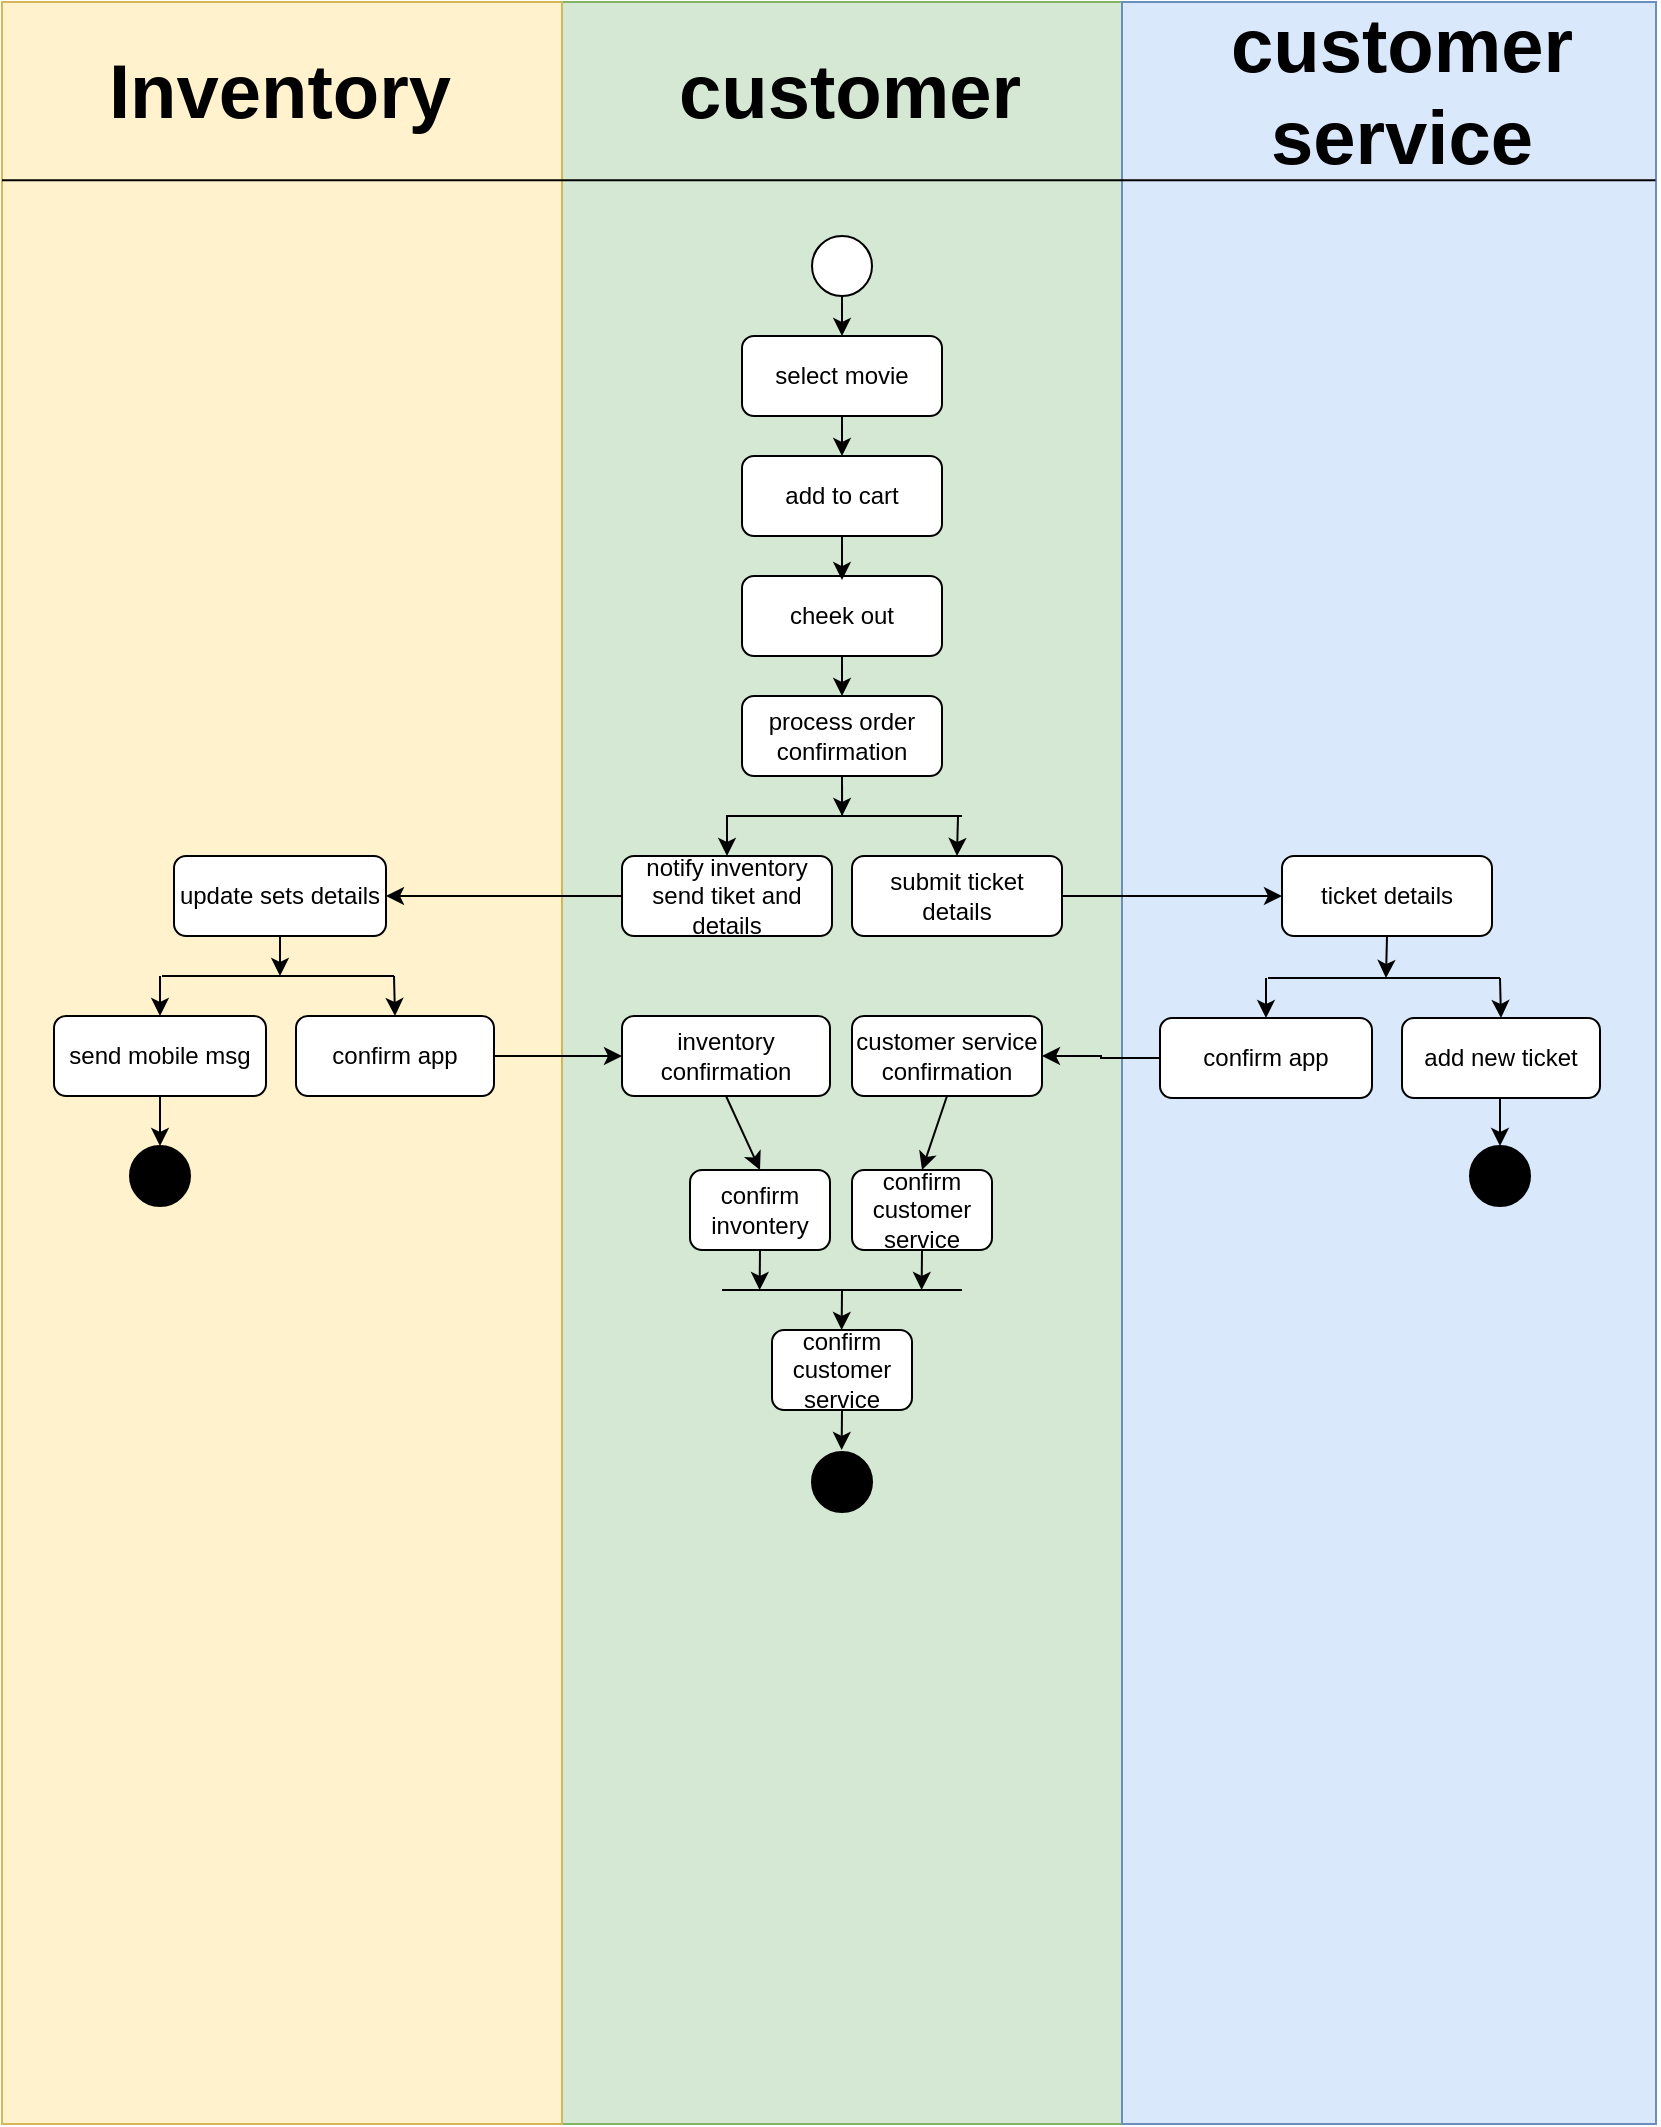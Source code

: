 <mxfile version="24.9.2">
  <diagram name="Page-1" id="kxVPLBATwL-lTFPLtfOb">
    <mxGraphModel dx="993" dy="558" grid="1" gridSize="10" guides="1" tooltips="1" connect="1" arrows="1" fold="1" page="1" pageScale="1" pageWidth="827" pageHeight="1169" math="0" shadow="0">
      <root>
        <mxCell id="0" />
        <mxCell id="1" parent="0" />
        <mxCell id="Q16-iBj3WvuILZVPS6H7-122" value="" style="verticalLabelPosition=bottom;verticalAlign=top;html=1;shape=mxgraph.basic.rect;fillColor2=none;strokeWidth=1;size=20;indent=5;fillColor=#d5e8d4;strokeColor=#82b366;" parent="1" vertex="1">
          <mxGeometry x="280" width="280" height="1061" as="geometry" />
        </mxCell>
        <mxCell id="Q16-iBj3WvuILZVPS6H7-121" value="" style="verticalLabelPosition=bottom;verticalAlign=top;html=1;shape=mxgraph.basic.rect;fillColor2=none;strokeWidth=1;size=20;indent=5;fillColor=#dae8fc;strokeColor=#6c8ebf;" parent="1" vertex="1">
          <mxGeometry x="560" width="267" height="1061" as="geometry" />
        </mxCell>
        <mxCell id="Q16-iBj3WvuILZVPS6H7-120" value="" style="verticalLabelPosition=bottom;verticalAlign=top;html=1;shape=mxgraph.basic.rect;fillColor2=none;strokeWidth=1;size=20;indent=5;fillColor=#fff2cc;strokeColor=#d6b656;" parent="1" vertex="1">
          <mxGeometry width="280" height="1061" as="geometry" />
        </mxCell>
        <mxCell id="Q16-iBj3WvuILZVPS6H7-2" value="" style="ellipse;whiteSpace=wrap;html=1;aspect=fixed;" parent="1" vertex="1">
          <mxGeometry x="405" y="117" width="30" height="30" as="geometry" />
        </mxCell>
        <mxCell id="Q16-iBj3WvuILZVPS6H7-3" value="" style="endArrow=classic;html=1;rounded=0;strokeWidth=1;flowAnimation=0;entryX=0.5;entryY=0;entryDx=0;entryDy=0;exitX=0.5;exitY=1;exitDx=0;exitDy=0;" parent="1" source="Q16-iBj3WvuILZVPS6H7-2" target="Q16-iBj3WvuILZVPS6H7-4" edge="1">
          <mxGeometry width="50" height="50" relative="1" as="geometry">
            <mxPoint x="419.88" y="147" as="sourcePoint" />
            <mxPoint x="419.92" y="167" as="targetPoint" />
          </mxGeometry>
        </mxCell>
        <mxCell id="Q16-iBj3WvuILZVPS6H7-4" value="select movie" style="rounded=1;whiteSpace=wrap;html=1;" parent="1" vertex="1">
          <mxGeometry x="370" y="167" width="100" height="40" as="geometry" />
        </mxCell>
        <mxCell id="Q16-iBj3WvuILZVPS6H7-5" value="" style="endArrow=classic;html=1;rounded=0;entryX=0.5;entryY=0;entryDx=0;entryDy=0;exitX=0.5;exitY=1;exitDx=0;exitDy=0;" parent="1" source="Q16-iBj3WvuILZVPS6H7-4" target="Q16-iBj3WvuILZVPS6H7-6" edge="1">
          <mxGeometry width="50" height="50" relative="1" as="geometry">
            <mxPoint x="419.71" y="207" as="sourcePoint" />
            <mxPoint x="420" y="227" as="targetPoint" />
          </mxGeometry>
        </mxCell>
        <mxCell id="Q16-iBj3WvuILZVPS6H7-6" value="add to cart" style="rounded=1;whiteSpace=wrap;html=1;" parent="1" vertex="1">
          <mxGeometry x="370" y="227" width="100" height="40" as="geometry" />
        </mxCell>
        <mxCell id="Q16-iBj3WvuILZVPS6H7-8" value="cheek out" style="rounded=1;whiteSpace=wrap;html=1;" parent="1" vertex="1">
          <mxGeometry x="370" y="287" width="100" height="40" as="geometry" />
        </mxCell>
        <mxCell id="Q16-iBj3WvuILZVPS6H7-19" value="" style="endArrow=classic;html=1;rounded=0;entryX=0.5;entryY=0.051;entryDx=0;entryDy=0;entryPerimeter=0;exitX=0.5;exitY=1;exitDx=0;exitDy=0;" parent="1" source="Q16-iBj3WvuILZVPS6H7-6" target="Q16-iBj3WvuILZVPS6H7-8" edge="1">
          <mxGeometry width="50" height="50" relative="1" as="geometry">
            <mxPoint x="419.81" y="267" as="sourcePoint" />
            <mxPoint x="420.1" y="287" as="targetPoint" />
          </mxGeometry>
        </mxCell>
        <mxCell id="Q16-iBj3WvuILZVPS6H7-20" value="" style="endArrow=classic;html=1;rounded=0;entryX=0.5;entryY=0;entryDx=0;entryDy=0;exitX=0.5;exitY=1;exitDx=0;exitDy=0;" parent="1" source="Q16-iBj3WvuILZVPS6H7-8" edge="1">
          <mxGeometry width="50" height="50" relative="1" as="geometry">
            <mxPoint x="420" y="327" as="sourcePoint" />
            <mxPoint x="420" y="347" as="targetPoint" />
          </mxGeometry>
        </mxCell>
        <mxCell id="Q16-iBj3WvuILZVPS6H7-90" value="" style="edgeStyle=orthogonalEdgeStyle;rounded=0;orthogonalLoop=1;jettySize=auto;html=1;" parent="1" source="Q16-iBj3WvuILZVPS6H7-45" target="Q16-iBj3WvuILZVPS6H7-51" edge="1">
          <mxGeometry relative="1" as="geometry" />
        </mxCell>
        <mxCell id="Q16-iBj3WvuILZVPS6H7-45" value="process order confirmation" style="rounded=1;whiteSpace=wrap;html=1;shadow=0;glass=0;" parent="1" vertex="1">
          <mxGeometry x="370" y="347" width="100" height="40" as="geometry" />
        </mxCell>
        <mxCell id="Q16-iBj3WvuILZVPS6H7-46" value="" style="endArrow=classic;html=1;rounded=0;exitX=0.5;exitY=1;exitDx=0;exitDy=0;" parent="1" source="Q16-iBj3WvuILZVPS6H7-45" edge="1">
          <mxGeometry width="50" height="50" relative="1" as="geometry">
            <mxPoint x="419.78" y="387" as="sourcePoint" />
            <mxPoint x="420.07" y="407" as="targetPoint" />
          </mxGeometry>
        </mxCell>
        <mxCell id="Q16-iBj3WvuILZVPS6H7-47" value="" style="endArrow=none;html=1;rounded=0;" parent="1" edge="1">
          <mxGeometry width="50" height="50" relative="1" as="geometry">
            <mxPoint x="380" y="407" as="sourcePoint" />
            <mxPoint x="480" y="407" as="targetPoint" />
          </mxGeometry>
        </mxCell>
        <mxCell id="Q16-iBj3WvuILZVPS6H7-49" value="" style="endArrow=classic;html=1;rounded=0;entryX=0.5;entryY=0;entryDx=0;entryDy=0;" parent="1" target="Q16-iBj3WvuILZVPS6H7-50" edge="1">
          <mxGeometry width="50" height="50" relative="1" as="geometry">
            <mxPoint x="478" y="407" as="sourcePoint" />
            <mxPoint x="460.07" y="427" as="targetPoint" />
          </mxGeometry>
        </mxCell>
        <mxCell id="Q16-iBj3WvuILZVPS6H7-50" value="submit ticket details" style="rounded=1;whiteSpace=wrap;html=1;" parent="1" vertex="1">
          <mxGeometry x="425" y="427" width="105" height="40" as="geometry" />
        </mxCell>
        <mxCell id="Q16-iBj3WvuILZVPS6H7-70" value="" style="edgeStyle=orthogonalEdgeStyle;rounded=0;orthogonalLoop=1;jettySize=auto;html=1;exitX=0;exitY=0.5;exitDx=0;exitDy=0;entryX=1;entryY=0.5;entryDx=0;entryDy=0;" parent="1" source="Q16-iBj3WvuILZVPS6H7-51" target="Q16-iBj3WvuILZVPS6H7-69" edge="1">
          <mxGeometry relative="1" as="geometry">
            <mxPoint x="289" y="447" as="sourcePoint" />
          </mxGeometry>
        </mxCell>
        <mxCell id="Q16-iBj3WvuILZVPS6H7-51" value="notify inventory send tiket and details" style="rounded=1;whiteSpace=wrap;html=1;" parent="1" vertex="1">
          <mxGeometry x="310" y="427" width="105" height="40" as="geometry" />
        </mxCell>
        <mxCell id="Q16-iBj3WvuILZVPS6H7-69" value="update sets details" style="rounded=1;whiteSpace=wrap;html=1;" parent="1" vertex="1">
          <mxGeometry x="86" y="427" width="106" height="40" as="geometry" />
        </mxCell>
        <mxCell id="Q16-iBj3WvuILZVPS6H7-82" value="" style="endArrow=classic;html=1;rounded=0;exitX=0.5;exitY=1;exitDx=0;exitDy=0;" parent="1" source="Q16-iBj3WvuILZVPS6H7-69" edge="1">
          <mxGeometry width="50" height="50" relative="1" as="geometry">
            <mxPoint x="140.39" y="467" as="sourcePoint" />
            <mxPoint x="139" y="487" as="targetPoint" />
          </mxGeometry>
        </mxCell>
        <mxCell id="Q16-iBj3WvuILZVPS6H7-83" value="" style="endArrow=none;html=1;rounded=0;" parent="1" edge="1">
          <mxGeometry width="50" height="50" relative="1" as="geometry">
            <mxPoint x="80" y="487" as="sourcePoint" />
            <mxPoint x="196" y="487" as="targetPoint" />
          </mxGeometry>
        </mxCell>
        <mxCell id="Q16-iBj3WvuILZVPS6H7-84" value="" style="endArrow=classic;html=1;rounded=0;entryX=0.5;entryY=0;entryDx=0;entryDy=0;" parent="1" target="Q16-iBj3WvuILZVPS6H7-86" edge="1">
          <mxGeometry width="50" height="50" relative="1" as="geometry">
            <mxPoint x="79" y="487" as="sourcePoint" />
            <mxPoint x="99.9" y="507" as="targetPoint" />
          </mxGeometry>
        </mxCell>
        <mxCell id="Q16-iBj3WvuILZVPS6H7-85" value="" style="endArrow=classic;html=1;rounded=0;entryX=0.5;entryY=0;entryDx=0;entryDy=0;" parent="1" target="Q16-iBj3WvuILZVPS6H7-89" edge="1">
          <mxGeometry width="50" height="50" relative="1" as="geometry">
            <mxPoint x="196" y="487" as="sourcePoint" />
            <mxPoint x="196.81" y="507" as="targetPoint" />
          </mxGeometry>
        </mxCell>
        <mxCell id="Q16-iBj3WvuILZVPS6H7-86" value="send mobile msg" style="rounded=1;whiteSpace=wrap;html=1;" parent="1" vertex="1">
          <mxGeometry x="26" y="507" width="106" height="40" as="geometry" />
        </mxCell>
        <mxCell id="Q16-iBj3WvuILZVPS6H7-87" value="" style="endArrow=classic;html=1;rounded=0;entryX=0.5;entryY=0;entryDx=0;entryDy=0;exitX=0.5;exitY=1;exitDx=0;exitDy=0;" parent="1" source="Q16-iBj3WvuILZVPS6H7-86" target="Q16-iBj3WvuILZVPS6H7-88" edge="1">
          <mxGeometry width="50" height="50" relative="1" as="geometry">
            <mxPoint x="96.81" y="547" as="sourcePoint" />
            <mxPoint x="97.1" y="567" as="targetPoint" />
          </mxGeometry>
        </mxCell>
        <mxCell id="Q16-iBj3WvuILZVPS6H7-88" value="" style="ellipse;whiteSpace=wrap;html=1;aspect=fixed;fillColor=#000000;" parent="1" vertex="1">
          <mxGeometry x="64" y="572" width="30" height="30" as="geometry" />
        </mxCell>
        <mxCell id="Q16-iBj3WvuILZVPS6H7-89" value="confirm app" style="rounded=1;whiteSpace=wrap;html=1;" parent="1" vertex="1">
          <mxGeometry x="147" y="507" width="99" height="40" as="geometry" />
        </mxCell>
        <mxCell id="Q16-iBj3WvuILZVPS6H7-94" value="customer service confirmation" style="rounded=1;whiteSpace=wrap;html=1;" parent="1" vertex="1">
          <mxGeometry x="425" y="507" width="95" height="40" as="geometry" />
        </mxCell>
        <mxCell id="Q16-iBj3WvuILZVPS6H7-95" value="inventory confirmation" style="rounded=1;whiteSpace=wrap;html=1;" parent="1" vertex="1">
          <mxGeometry x="310" y="507" width="104" height="40" as="geometry" />
        </mxCell>
        <mxCell id="Q16-iBj3WvuILZVPS6H7-97" value="" style="endArrow=classic;html=1;rounded=0;entryX=0;entryY=0.5;entryDx=0;entryDy=0;exitX=1;exitY=0.5;exitDx=0;exitDy=0;" parent="1" source="Q16-iBj3WvuILZVPS6H7-89" target="Q16-iBj3WvuILZVPS6H7-95" edge="1">
          <mxGeometry width="50" height="50" relative="1" as="geometry">
            <mxPoint x="310" y="527" as="sourcePoint" />
            <mxPoint x="320" y="526.8" as="targetPoint" />
          </mxGeometry>
        </mxCell>
        <mxCell id="Q16-iBj3WvuILZVPS6H7-98" value="" style="endArrow=classic;html=1;rounded=0;exitX=0.5;exitY=1;exitDx=0;exitDy=0;entryX=0.5;entryY=0;entryDx=0;entryDy=0;" parent="1" source="Q16-iBj3WvuILZVPS6H7-94" target="Q16-iBj3WvuILZVPS6H7-101" edge="1">
          <mxGeometry width="50" height="50" relative="1" as="geometry">
            <mxPoint x="459.82" y="547" as="sourcePoint" />
            <mxPoint x="459.82" y="567" as="targetPoint" />
          </mxGeometry>
        </mxCell>
        <mxCell id="Q16-iBj3WvuILZVPS6H7-99" value="" style="endArrow=classic;html=1;rounded=0;exitX=0.5;exitY=1;exitDx=0;exitDy=0;entryX=0.5;entryY=0;entryDx=0;entryDy=0;" parent="1" source="Q16-iBj3WvuILZVPS6H7-95" target="Q16-iBj3WvuILZVPS6H7-102" edge="1">
          <mxGeometry width="50" height="50" relative="1" as="geometry">
            <mxPoint x="379" y="547" as="sourcePoint" />
            <mxPoint x="378.82" y="567" as="targetPoint" />
          </mxGeometry>
        </mxCell>
        <mxCell id="Q16-iBj3WvuILZVPS6H7-101" value="confirm&lt;div&gt;customer service&lt;/div&gt;" style="rounded=1;whiteSpace=wrap;html=1;" parent="1" vertex="1">
          <mxGeometry x="425" y="584" width="70" height="40" as="geometry" />
        </mxCell>
        <mxCell id="Q16-iBj3WvuILZVPS6H7-102" value="confirm&lt;div&gt;invontery&lt;/div&gt;" style="rounded=1;whiteSpace=wrap;html=1;" parent="1" vertex="1">
          <mxGeometry x="344" y="584" width="70" height="40" as="geometry" />
        </mxCell>
        <mxCell id="Q16-iBj3WvuILZVPS6H7-104" value="" style="endArrow=classic;html=1;rounded=0;exitX=0.5;exitY=1;exitDx=0;exitDy=0;" parent="1" source="Q16-iBj3WvuILZVPS6H7-101" edge="1">
          <mxGeometry width="50" height="50" relative="1" as="geometry">
            <mxPoint x="460" y="624" as="sourcePoint" />
            <mxPoint x="459.82" y="644" as="targetPoint" />
          </mxGeometry>
        </mxCell>
        <mxCell id="Q16-iBj3WvuILZVPS6H7-105" value="" style="endArrow=classic;html=1;rounded=0;exitX=0.5;exitY=1;exitDx=0;exitDy=0;" parent="1" source="Q16-iBj3WvuILZVPS6H7-102" edge="1">
          <mxGeometry width="50" height="50" relative="1" as="geometry">
            <mxPoint x="379" y="624" as="sourcePoint" />
            <mxPoint x="378.82" y="644" as="targetPoint" />
          </mxGeometry>
        </mxCell>
        <mxCell id="Q16-iBj3WvuILZVPS6H7-106" value="" style="endArrow=none;html=1;rounded=0;" parent="1" edge="1">
          <mxGeometry width="50" height="50" relative="1" as="geometry">
            <mxPoint x="360" y="644" as="sourcePoint" />
            <mxPoint x="480" y="644" as="targetPoint" />
          </mxGeometry>
        </mxCell>
        <mxCell id="Q16-iBj3WvuILZVPS6H7-107" value="" style="endArrow=classic;html=1;rounded=0;exitX=0.5;exitY=1;exitDx=0;exitDy=0;" parent="1" edge="1">
          <mxGeometry width="50" height="50" relative="1" as="geometry">
            <mxPoint x="420" y="644" as="sourcePoint" />
            <mxPoint x="419.82" y="664" as="targetPoint" />
          </mxGeometry>
        </mxCell>
        <mxCell id="Q16-iBj3WvuILZVPS6H7-108" value="confirm&lt;div&gt;customer service&lt;/div&gt;" style="rounded=1;whiteSpace=wrap;html=1;" parent="1" vertex="1">
          <mxGeometry x="385" y="664" width="70" height="40" as="geometry" />
        </mxCell>
        <mxCell id="Q16-iBj3WvuILZVPS6H7-111" value="" style="endArrow=classic;html=1;rounded=0;exitX=0.5;exitY=1;exitDx=0;exitDy=0;" parent="1" edge="1">
          <mxGeometry width="50" height="50" relative="1" as="geometry">
            <mxPoint x="420" y="704" as="sourcePoint" />
            <mxPoint x="419.82" y="724" as="targetPoint" />
            <Array as="points">
              <mxPoint x="420" y="704" />
            </Array>
          </mxGeometry>
        </mxCell>
        <mxCell id="Q16-iBj3WvuILZVPS6H7-124" value="" style="endArrow=none;html=1;rounded=0;entryX=0.999;entryY=0.084;entryDx=0;entryDy=0;entryPerimeter=0;exitX=0;exitY=0.084;exitDx=0;exitDy=0;exitPerimeter=0;" parent="1" source="Q16-iBj3WvuILZVPS6H7-120" target="Q16-iBj3WvuILZVPS6H7-121" edge="1">
          <mxGeometry width="50" height="50" relative="1" as="geometry">
            <mxPoint x="2" y="100" as="sourcePoint" />
            <mxPoint x="823.126" y="96.551" as="targetPoint" />
          </mxGeometry>
        </mxCell>
        <mxCell id="Q16-iBj3WvuILZVPS6H7-125" value="&lt;font&gt;Inventory&lt;/font&gt;" style="text;html=1;align=center;verticalAlign=middle;whiteSpace=wrap;rounded=0;fontStyle=1;fontSize=38;" parent="1" vertex="1">
          <mxGeometry x="43" y="30" width="192" height="30" as="geometry" />
        </mxCell>
        <mxCell id="Q16-iBj3WvuILZVPS6H7-126" value="&lt;font&gt;customer&lt;/font&gt;&lt;span style=&quot;color: rgba(0, 0, 0, 0); font-family: monospace; font-weight: 400; text-align: start; text-wrap-mode: nowrap; font-size: 0px;&quot;&gt;%3CmxGraphModel%3E%3Croot%3E%3CmxCell%20id%3D%220%22%2F%3E%3CmxCell%20id%3D%221%22%20parent%3D%220%22%2F%3E%3CmxCell%20id%3D%222%22%20value%3D%22%26lt%3Bfont%26gt%3BInventory%26lt%3B%2Ffont%26gt%3B%22%20style%3D%22text%3Bhtml%3D1%3Balign%3Dcenter%3BverticalAlign%3Dmiddle%3BwhiteSpace%3Dwrap%3Brounded%3D0%3BfontStyle%3D1%3BfontSize%3D38%3B%22%20vertex%3D%221%22%20parent%3D%221%22%3E%3CmxGeometry%20x%3D%2243%22%20y%3D%2230%22%20width%3D%22192%22%20height%3D%2230%22%20as%3D%22geometry%22%2F%3E%3C%2FmxCell%3E%3C%2Froot%3E%3C%2FmxGraphModel%3E&lt;/span&gt;" style="text;html=1;align=center;verticalAlign=middle;whiteSpace=wrap;rounded=0;fontStyle=1;fontSize=38;" parent="1" vertex="1">
          <mxGeometry x="328" y="30" width="192" height="30" as="geometry" />
        </mxCell>
        <mxCell id="Q16-iBj3WvuILZVPS6H7-127" value="customer service" style="text;html=1;align=center;verticalAlign=middle;whiteSpace=wrap;rounded=0;fontStyle=1;fontSize=38;" parent="1" vertex="1">
          <mxGeometry x="604" y="30" width="192" height="30" as="geometry" />
        </mxCell>
        <mxCell id="Q16-iBj3WvuILZVPS6H7-129" value="" style="ellipse;whiteSpace=wrap;html=1;aspect=fixed;fillColor=#000000;" parent="1" vertex="1">
          <mxGeometry x="405" y="725" width="30" height="30" as="geometry" />
        </mxCell>
        <mxCell id="uWAsY4eUGRDvIrfDlokK-1" value="" style="endArrow=classic;html=1;rounded=0;exitX=1;exitY=0.5;exitDx=0;exitDy=0;entryX=0;entryY=0.5;entryDx=0;entryDy=0;" edge="1" parent="1" source="Q16-iBj3WvuILZVPS6H7-50" target="uWAsY4eUGRDvIrfDlokK-2">
          <mxGeometry width="50" height="50" relative="1" as="geometry">
            <mxPoint x="560" y="460" as="sourcePoint" />
            <mxPoint x="610" y="410" as="targetPoint" />
          </mxGeometry>
        </mxCell>
        <mxCell id="uWAsY4eUGRDvIrfDlokK-2" value="ticket details" style="rounded=1;whiteSpace=wrap;html=1;" vertex="1" parent="1">
          <mxGeometry x="640" y="427" width="105" height="40" as="geometry" />
        </mxCell>
        <mxCell id="uWAsY4eUGRDvIrfDlokK-3" value="" style="endArrow=classic;html=1;rounded=0;exitX=0.5;exitY=1;exitDx=0;exitDy=0;" edge="1" parent="1" source="uWAsY4eUGRDvIrfDlokK-2">
          <mxGeometry width="50" height="50" relative="1" as="geometry">
            <mxPoint x="692.5" y="464" as="sourcePoint" />
            <mxPoint x="692" y="488" as="targetPoint" />
          </mxGeometry>
        </mxCell>
        <mxCell id="uWAsY4eUGRDvIrfDlokK-4" value="" style="endArrow=none;html=1;rounded=0;" edge="1" parent="1">
          <mxGeometry width="50" height="50" relative="1" as="geometry">
            <mxPoint x="633" y="488" as="sourcePoint" />
            <mxPoint x="749" y="488" as="targetPoint" />
          </mxGeometry>
        </mxCell>
        <mxCell id="uWAsY4eUGRDvIrfDlokK-5" value="" style="endArrow=classic;html=1;rounded=0;entryX=0.5;entryY=0;entryDx=0;entryDy=0;" edge="1" parent="1" target="uWAsY4eUGRDvIrfDlokK-7">
          <mxGeometry width="50" height="50" relative="1" as="geometry">
            <mxPoint x="632" y="488" as="sourcePoint" />
            <mxPoint x="652.9" y="508" as="targetPoint" />
          </mxGeometry>
        </mxCell>
        <mxCell id="uWAsY4eUGRDvIrfDlokK-6" value="" style="endArrow=classic;html=1;rounded=0;entryX=0.5;entryY=0;entryDx=0;entryDy=0;" edge="1" parent="1" target="uWAsY4eUGRDvIrfDlokK-9">
          <mxGeometry width="50" height="50" relative="1" as="geometry">
            <mxPoint x="749" y="488" as="sourcePoint" />
            <mxPoint x="749.81" y="508" as="targetPoint" />
          </mxGeometry>
        </mxCell>
        <mxCell id="uWAsY4eUGRDvIrfDlokK-15" value="" style="edgeStyle=orthogonalEdgeStyle;rounded=0;orthogonalLoop=1;jettySize=auto;html=1;" edge="1" parent="1" source="uWAsY4eUGRDvIrfDlokK-7" target="Q16-iBj3WvuILZVPS6H7-94">
          <mxGeometry relative="1" as="geometry" />
        </mxCell>
        <mxCell id="uWAsY4eUGRDvIrfDlokK-7" value="confirm app" style="rounded=1;whiteSpace=wrap;html=1;" vertex="1" parent="1">
          <mxGeometry x="579" y="508" width="106" height="40" as="geometry" />
        </mxCell>
        <mxCell id="uWAsY4eUGRDvIrfDlokK-8" value="" style="endArrow=classic;html=1;rounded=0;entryX=0.5;entryY=0;entryDx=0;entryDy=0;exitX=0.5;exitY=1;exitDx=0;exitDy=0;" edge="1" parent="1" target="uWAsY4eUGRDvIrfDlokK-11">
          <mxGeometry width="50" height="50" relative="1" as="geometry">
            <mxPoint x="749" y="548" as="sourcePoint" />
            <mxPoint x="749" y="573" as="targetPoint" />
          </mxGeometry>
        </mxCell>
        <mxCell id="uWAsY4eUGRDvIrfDlokK-9" value="add new ticket" style="rounded=1;whiteSpace=wrap;html=1;" vertex="1" parent="1">
          <mxGeometry x="700" y="508" width="99" height="40" as="geometry" />
        </mxCell>
        <mxCell id="uWAsY4eUGRDvIrfDlokK-11" value="" style="ellipse;whiteSpace=wrap;html=1;aspect=fixed;fillColor=#000000;" vertex="1" parent="1">
          <mxGeometry x="734" y="572" width="30" height="30" as="geometry" />
        </mxCell>
      </root>
    </mxGraphModel>
  </diagram>
</mxfile>
